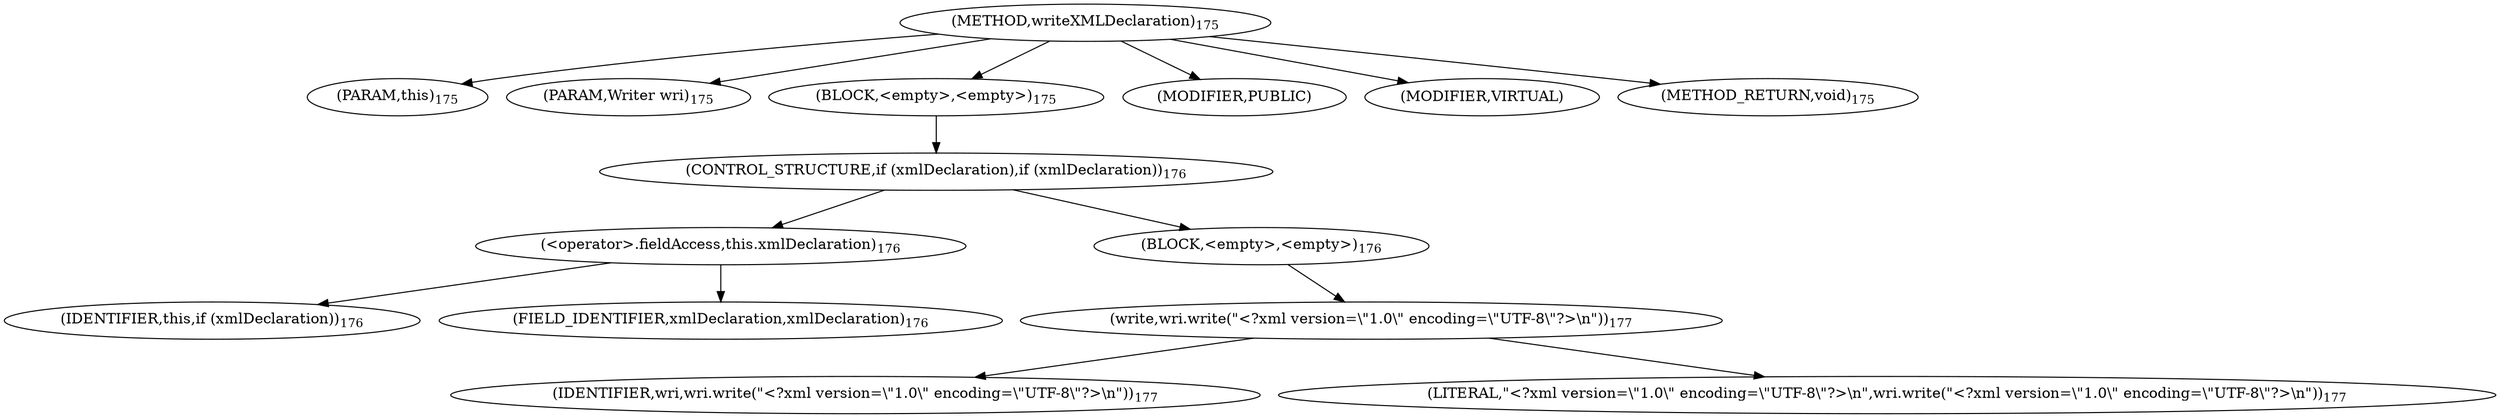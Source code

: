 digraph "writeXMLDeclaration" {  
"281" [label = <(METHOD,writeXMLDeclaration)<SUB>175</SUB>> ]
"282" [label = <(PARAM,this)<SUB>175</SUB>> ]
"283" [label = <(PARAM,Writer wri)<SUB>175</SUB>> ]
"284" [label = <(BLOCK,&lt;empty&gt;,&lt;empty&gt;)<SUB>175</SUB>> ]
"285" [label = <(CONTROL_STRUCTURE,if (xmlDeclaration),if (xmlDeclaration))<SUB>176</SUB>> ]
"286" [label = <(&lt;operator&gt;.fieldAccess,this.xmlDeclaration)<SUB>176</SUB>> ]
"287" [label = <(IDENTIFIER,this,if (xmlDeclaration))<SUB>176</SUB>> ]
"288" [label = <(FIELD_IDENTIFIER,xmlDeclaration,xmlDeclaration)<SUB>176</SUB>> ]
"289" [label = <(BLOCK,&lt;empty&gt;,&lt;empty&gt;)<SUB>176</SUB>> ]
"290" [label = <(write,wri.write(&quot;&lt;?xml version=\&quot;1.0\&quot; encoding=\&quot;UTF-8\&quot;?&gt;\n&quot;))<SUB>177</SUB>> ]
"291" [label = <(IDENTIFIER,wri,wri.write(&quot;&lt;?xml version=\&quot;1.0\&quot; encoding=\&quot;UTF-8\&quot;?&gt;\n&quot;))<SUB>177</SUB>> ]
"292" [label = <(LITERAL,&quot;&lt;?xml version=\&quot;1.0\&quot; encoding=\&quot;UTF-8\&quot;?&gt;\n&quot;,wri.write(&quot;&lt;?xml version=\&quot;1.0\&quot; encoding=\&quot;UTF-8\&quot;?&gt;\n&quot;))<SUB>177</SUB>> ]
"293" [label = <(MODIFIER,PUBLIC)> ]
"294" [label = <(MODIFIER,VIRTUAL)> ]
"295" [label = <(METHOD_RETURN,void)<SUB>175</SUB>> ]
  "281" -> "282" 
  "281" -> "283" 
  "281" -> "284" 
  "281" -> "293" 
  "281" -> "294" 
  "281" -> "295" 
  "284" -> "285" 
  "285" -> "286" 
  "285" -> "289" 
  "286" -> "287" 
  "286" -> "288" 
  "289" -> "290" 
  "290" -> "291" 
  "290" -> "292" 
}
